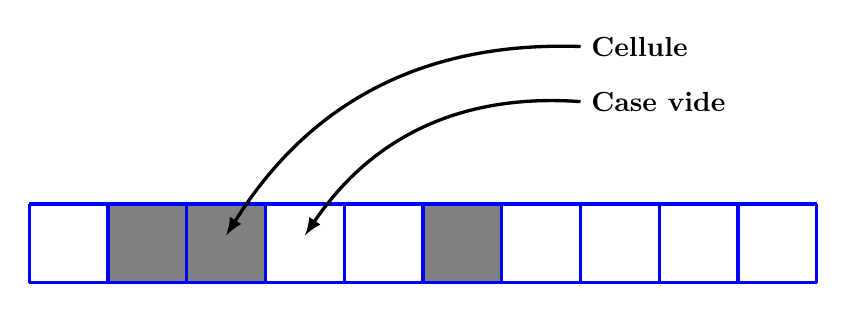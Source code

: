\begin{tikzpicture}

% Automate

% Cellule
\fill[black!50] (1,0) rectangle ++(1,1);
\fill[black!50] (2,0) rectangle ++(1,1);
\fill[black!50] (5,0) rectangle ++(1,1);

% Grille
\draw[blue,very thick] (0,0) grid ++(10,1);

% Notes
\draw[<-,>=latex,very thick,black] (2.5,0.6) to[bend left] (7,3) node[right] {\bf Cellule};
\draw[<-,>=latex,very thick,black] (3.5,0.6) to[bend left] (7,2.3) node[right] {\bf Case vide};


\end{tikzpicture}